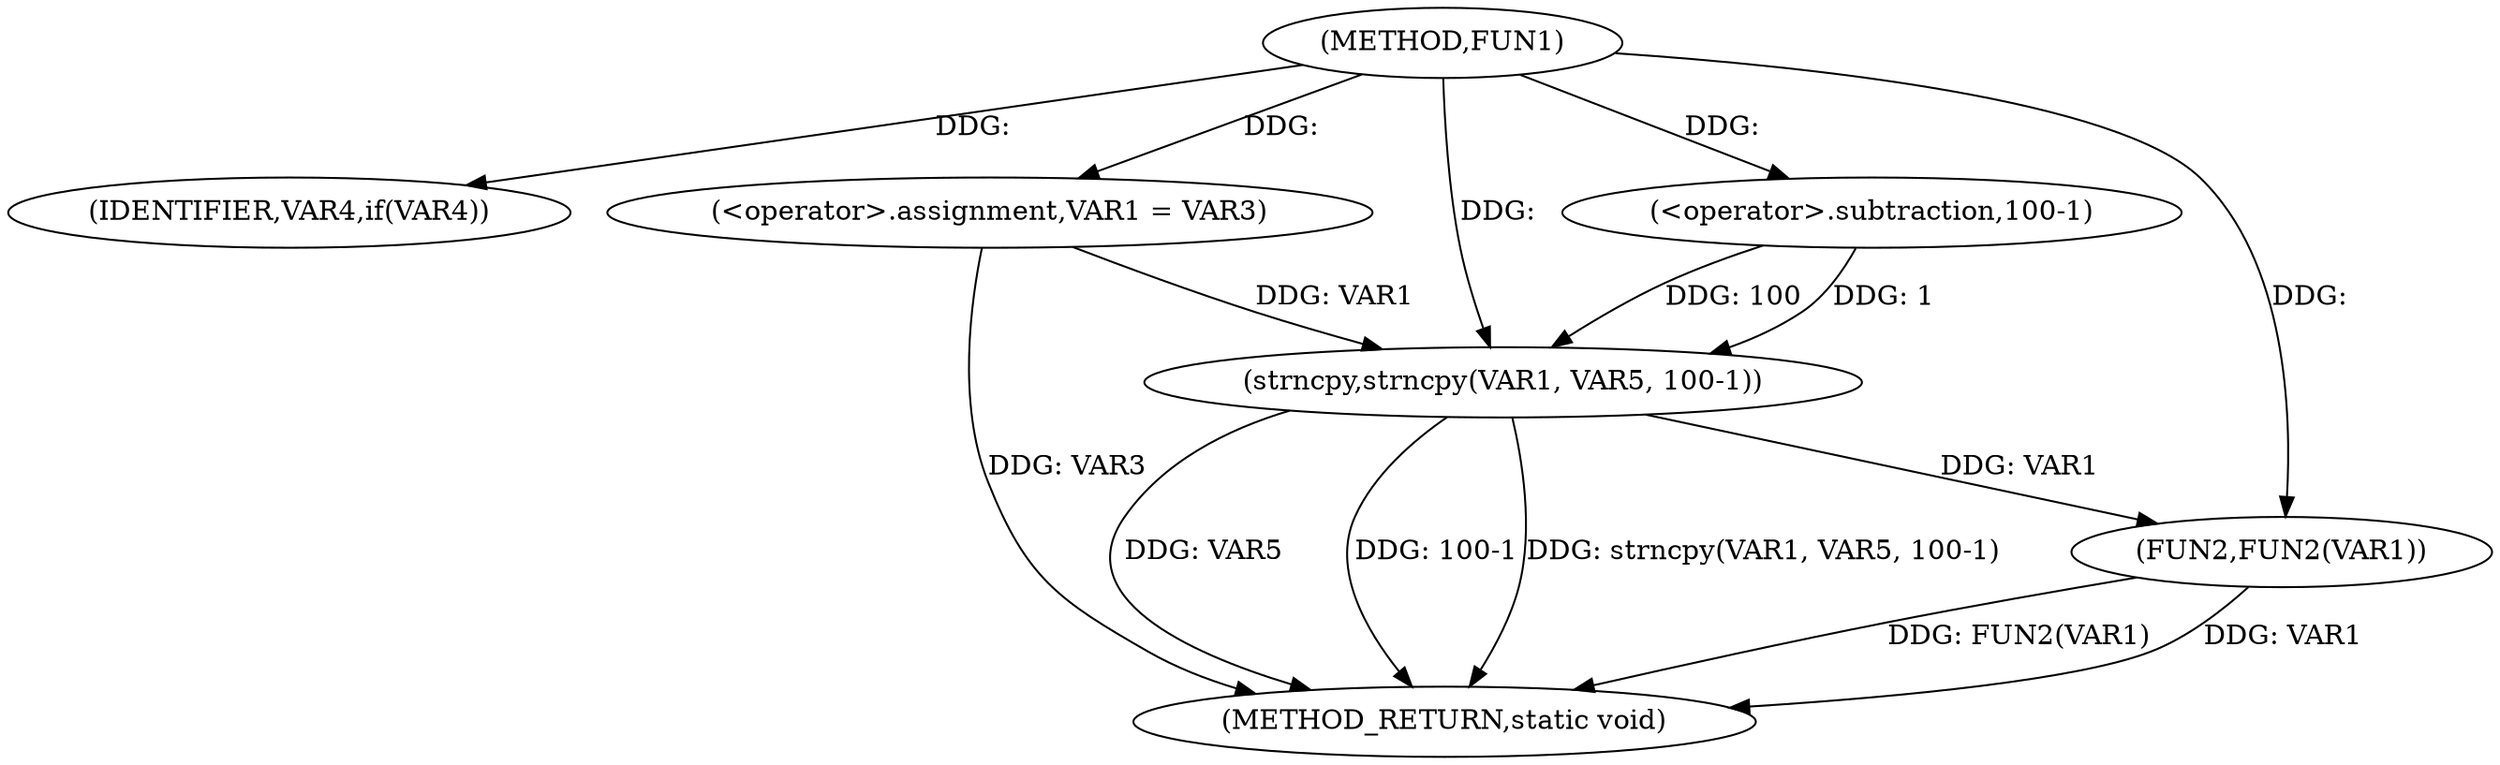 digraph FUN1 {  
"1000100" [label = "(METHOD,FUN1)" ]
"1000121" [label = "(METHOD_RETURN,static void)" ]
"1000106" [label = "(IDENTIFIER,VAR4,if(VAR4))" ]
"1000108" [label = "(<operator>.assignment,VAR1 = VAR3)" ]
"1000113" [label = "(strncpy,strncpy(VAR1, VAR5, 100-1))" ]
"1000116" [label = "(<operator>.subtraction,100-1)" ]
"1000119" [label = "(FUN2,FUN2(VAR1))" ]
  "1000113" -> "1000121"  [ label = "DDG: VAR5"] 
  "1000119" -> "1000121"  [ label = "DDG: FUN2(VAR1)"] 
  "1000113" -> "1000121"  [ label = "DDG: 100-1"] 
  "1000113" -> "1000121"  [ label = "DDG: strncpy(VAR1, VAR5, 100-1)"] 
  "1000108" -> "1000121"  [ label = "DDG: VAR3"] 
  "1000119" -> "1000121"  [ label = "DDG: VAR1"] 
  "1000100" -> "1000106"  [ label = "DDG: "] 
  "1000100" -> "1000108"  [ label = "DDG: "] 
  "1000108" -> "1000113"  [ label = "DDG: VAR1"] 
  "1000100" -> "1000113"  [ label = "DDG: "] 
  "1000116" -> "1000113"  [ label = "DDG: 100"] 
  "1000116" -> "1000113"  [ label = "DDG: 1"] 
  "1000100" -> "1000116"  [ label = "DDG: "] 
  "1000113" -> "1000119"  [ label = "DDG: VAR1"] 
  "1000100" -> "1000119"  [ label = "DDG: "] 
}
